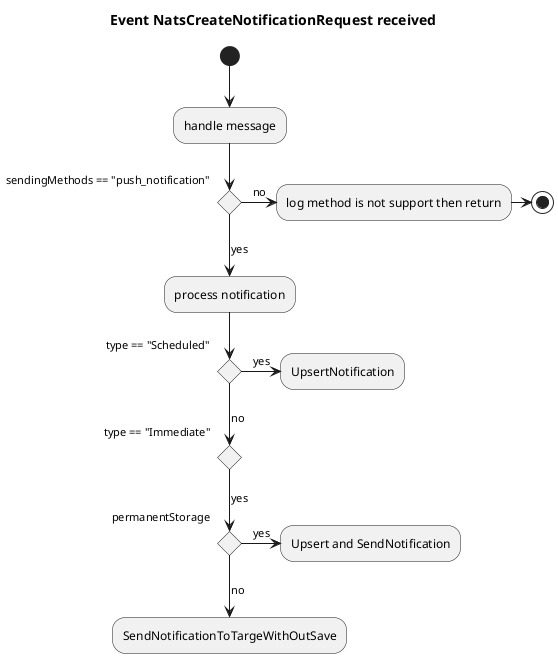 @startuml communication_simplified
title Event NatsCreateNotificationRequest received
(*) --> "handle message"
if sendingMethods == "push_notification" then
    --> [yes] process notification
    --> if type == "Scheduled" then
        -> [yes] UpsertNotification
    else
    [no] if type == "Immediate" then
    --> [yes] if permanentStorage then
        -> [yes] Upsert and SendNotification
            else 
            -->[no] SendNotificationToTargeWithOutSave
            endif
        endif
    endif
else 
-> [no] log method is not support then return
-> (*)
endif
@enduml